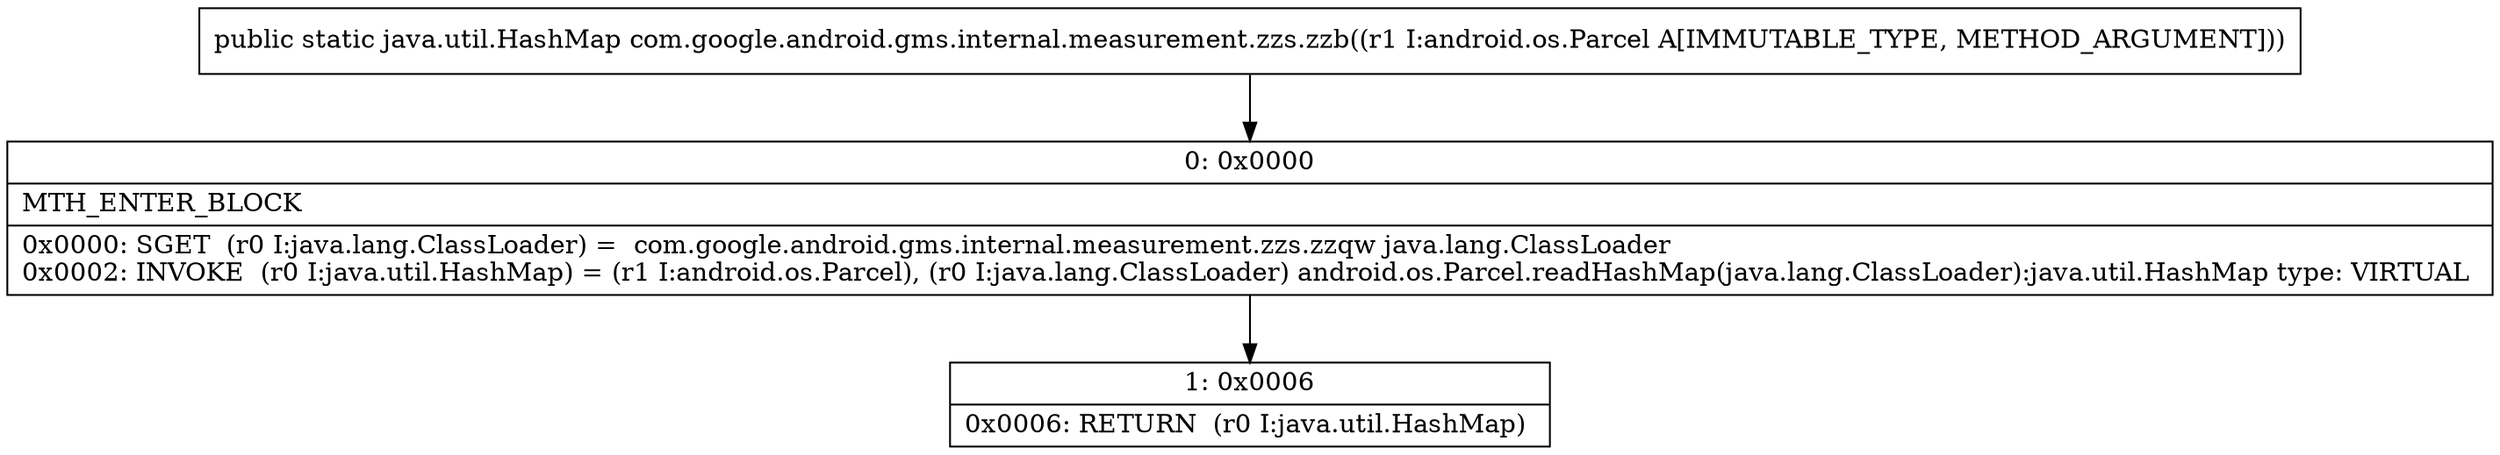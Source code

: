 digraph "CFG forcom.google.android.gms.internal.measurement.zzs.zzb(Landroid\/os\/Parcel;)Ljava\/util\/HashMap;" {
Node_0 [shape=record,label="{0\:\ 0x0000|MTH_ENTER_BLOCK\l|0x0000: SGET  (r0 I:java.lang.ClassLoader) =  com.google.android.gms.internal.measurement.zzs.zzqw java.lang.ClassLoader \l0x0002: INVOKE  (r0 I:java.util.HashMap) = (r1 I:android.os.Parcel), (r0 I:java.lang.ClassLoader) android.os.Parcel.readHashMap(java.lang.ClassLoader):java.util.HashMap type: VIRTUAL \l}"];
Node_1 [shape=record,label="{1\:\ 0x0006|0x0006: RETURN  (r0 I:java.util.HashMap) \l}"];
MethodNode[shape=record,label="{public static java.util.HashMap com.google.android.gms.internal.measurement.zzs.zzb((r1 I:android.os.Parcel A[IMMUTABLE_TYPE, METHOD_ARGUMENT])) }"];
MethodNode -> Node_0;
Node_0 -> Node_1;
}

